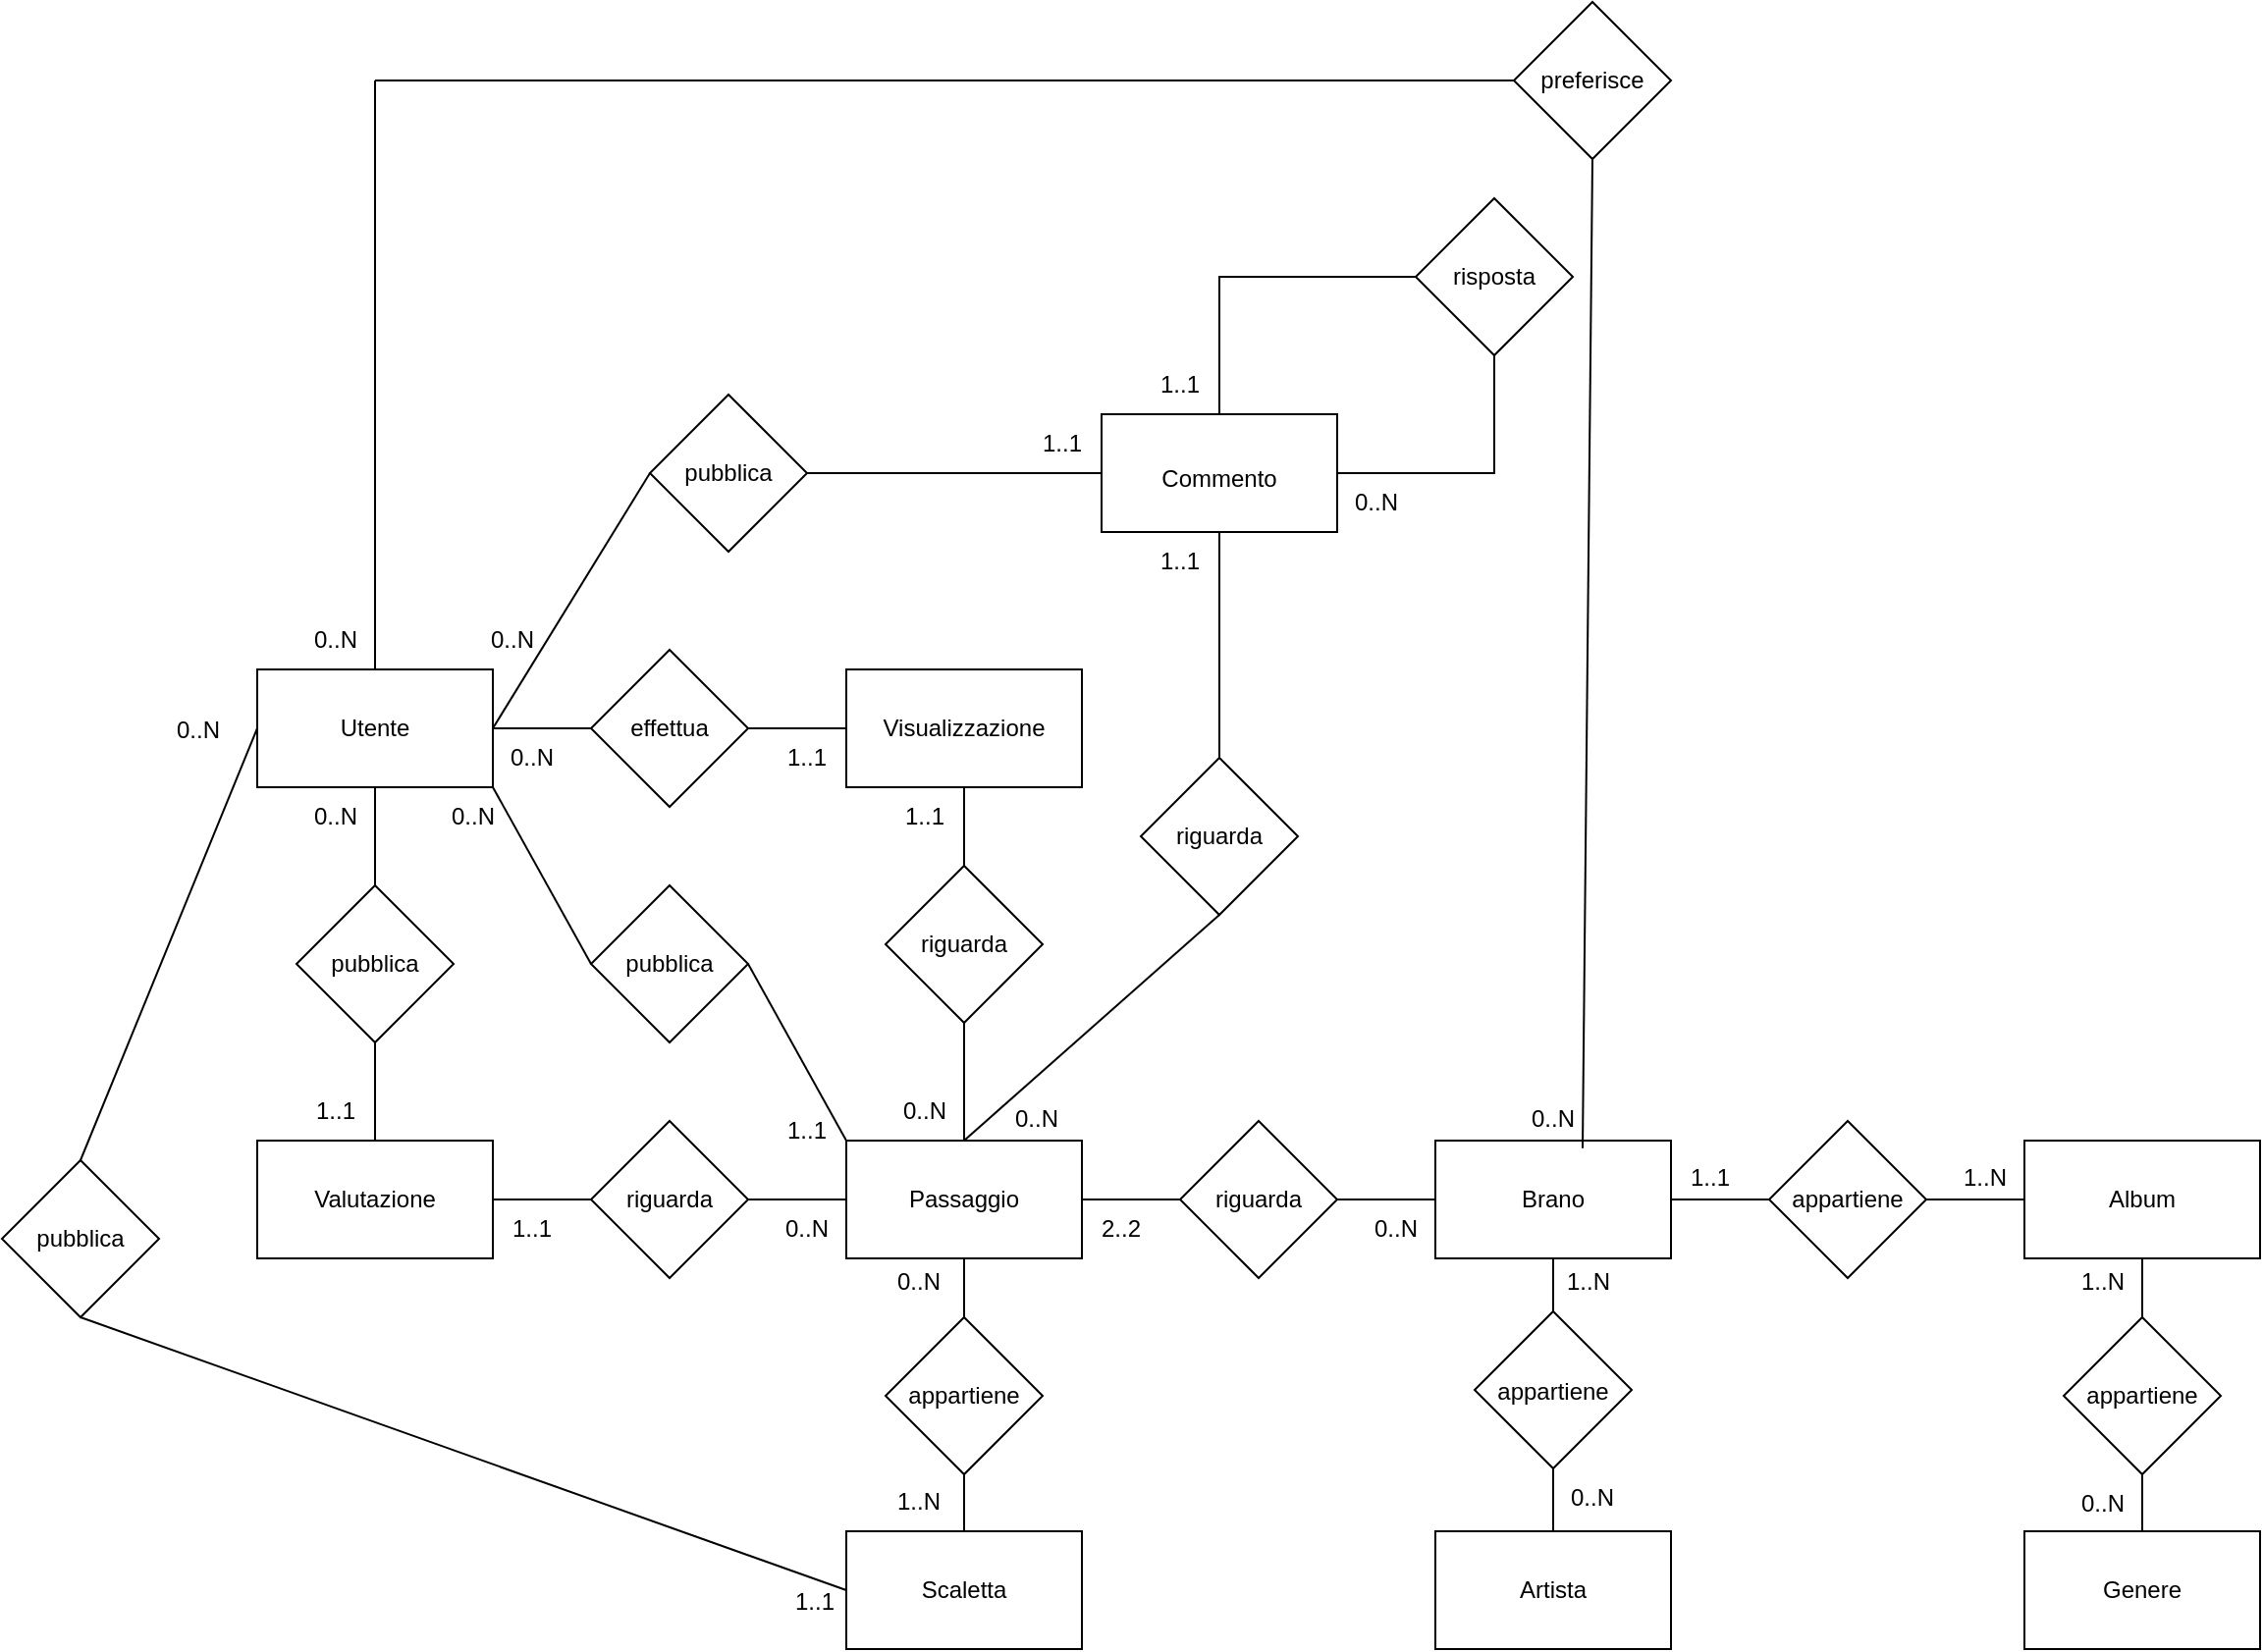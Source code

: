 <mxfile version="28.0.6">
  <diagram name="Pagina-1" id="jhPYMjSuJS69xjPvd-ij">
    <mxGraphModel dx="1577" dy="953" grid="1" gridSize="10" guides="1" tooltips="1" connect="1" arrows="1" fold="1" page="1" pageScale="1" pageWidth="827" pageHeight="1169" math="0" shadow="0">
      <root>
        <mxCell id="0" />
        <mxCell id="1" parent="0" />
        <mxCell id="xOA8A9y2l6n_lTVIBa95-1" value="" style="rounded=0;whiteSpace=wrap;html=1;" parent="1" vertex="1">
          <mxGeometry x="730" y="910" width="120" height="60" as="geometry" />
        </mxCell>
        <mxCell id="xOA8A9y2l6n_lTVIBa95-2" value="" style="rounded=0;whiteSpace=wrap;html=1;" parent="1" vertex="1">
          <mxGeometry x="730" y="1109" width="120" height="60" as="geometry" />
        </mxCell>
        <mxCell id="xOA8A9y2l6n_lTVIBa95-3" value="" style="rounded=0;whiteSpace=wrap;html=1;" parent="1" vertex="1">
          <mxGeometry x="1030" y="910" width="120" height="60" as="geometry" />
        </mxCell>
        <mxCell id="xOA8A9y2l6n_lTVIBa95-4" value="" style="rounded=0;whiteSpace=wrap;html=1;" parent="1" vertex="1">
          <mxGeometry x="1030" y="1109" width="120" height="60" as="geometry" />
        </mxCell>
        <mxCell id="xOA8A9y2l6n_lTVIBa95-5" value="" style="rounded=0;whiteSpace=wrap;html=1;" parent="1" vertex="1">
          <mxGeometry x="430" y="670" width="120" height="60" as="geometry" />
        </mxCell>
        <mxCell id="xOA8A9y2l6n_lTVIBa95-6" value="" style="rounded=0;whiteSpace=wrap;html=1;" parent="1" vertex="1">
          <mxGeometry x="560" y="540" width="120" height="60" as="geometry" />
        </mxCell>
        <mxCell id="xOA8A9y2l6n_lTVIBa95-7" value="" style="rounded=0;whiteSpace=wrap;html=1;" parent="1" vertex="1">
          <mxGeometry x="130" y="910" width="120" height="60" as="geometry" />
        </mxCell>
        <mxCell id="xOA8A9y2l6n_lTVIBa95-8" value="Brano" style="text;html=1;align=center;verticalAlign=middle;whiteSpace=wrap;rounded=0;" parent="1" vertex="1">
          <mxGeometry x="760" y="925" width="60" height="30" as="geometry" />
        </mxCell>
        <mxCell id="xOA8A9y2l6n_lTVIBa95-9" value="Artista" style="text;html=1;align=center;verticalAlign=middle;whiteSpace=wrap;rounded=0;" parent="1" vertex="1">
          <mxGeometry x="760" y="1124" width="60" height="30" as="geometry" />
        </mxCell>
        <mxCell id="xOA8A9y2l6n_lTVIBa95-10" value="Genere" style="text;html=1;align=center;verticalAlign=middle;whiteSpace=wrap;rounded=0;" parent="1" vertex="1">
          <mxGeometry x="1060" y="1124" width="60" height="30" as="geometry" />
        </mxCell>
        <mxCell id="xOA8A9y2l6n_lTVIBa95-11" value="Album" style="text;html=1;align=center;verticalAlign=middle;whiteSpace=wrap;rounded=0;" parent="1" vertex="1">
          <mxGeometry x="1060" y="925" width="60" height="30" as="geometry" />
        </mxCell>
        <mxCell id="xOA8A9y2l6n_lTVIBa95-12" value="Visualizzazione" style="text;html=1;align=center;verticalAlign=middle;whiteSpace=wrap;rounded=0;" parent="1" vertex="1">
          <mxGeometry x="460" y="685" width="60" height="30" as="geometry" />
        </mxCell>
        <mxCell id="xOA8A9y2l6n_lTVIBa95-13" value="Commento" style="text;html=1;align=center;verticalAlign=middle;whiteSpace=wrap;rounded=0;" parent="1" vertex="1">
          <mxGeometry x="590" y="560" width="60" height="25" as="geometry" />
        </mxCell>
        <mxCell id="xOA8A9y2l6n_lTVIBa95-14" value="Valutazione" style="text;html=1;align=center;verticalAlign=middle;whiteSpace=wrap;rounded=0;" parent="1" vertex="1">
          <mxGeometry x="160" y="925" width="60" height="30" as="geometry" />
        </mxCell>
        <mxCell id="xOA8A9y2l6n_lTVIBa95-15" value="" style="rounded=0;whiteSpace=wrap;html=1;" parent="1" vertex="1">
          <mxGeometry x="130" y="670" width="120" height="60" as="geometry" />
        </mxCell>
        <mxCell id="xOA8A9y2l6n_lTVIBa95-16" value="Utente" style="text;html=1;align=center;verticalAlign=middle;whiteSpace=wrap;rounded=0;" parent="1" vertex="1">
          <mxGeometry x="160" y="685" width="60" height="30" as="geometry" />
        </mxCell>
        <mxCell id="xOA8A9y2l6n_lTVIBa95-17" value="" style="rhombus;whiteSpace=wrap;html=1;" parent="1" vertex="1">
          <mxGeometry x="330" y="530" width="80" height="80" as="geometry" />
        </mxCell>
        <mxCell id="xOA8A9y2l6n_lTVIBa95-18" value="pubblica" style="text;html=1;align=center;verticalAlign=middle;whiteSpace=wrap;rounded=0;" parent="1" vertex="1">
          <mxGeometry x="340" y="555" width="60" height="30" as="geometry" />
        </mxCell>
        <mxCell id="xOA8A9y2l6n_lTVIBa95-19" value="" style="rhombus;whiteSpace=wrap;html=1;" parent="1" vertex="1">
          <mxGeometry x="150" y="780" width="80" height="80" as="geometry" />
        </mxCell>
        <mxCell id="xOA8A9y2l6n_lTVIBa95-20" value="pubblica" style="text;html=1;align=center;verticalAlign=middle;whiteSpace=wrap;rounded=0;" parent="1" vertex="1">
          <mxGeometry x="160" y="805" width="60" height="30" as="geometry" />
        </mxCell>
        <mxCell id="xOA8A9y2l6n_lTVIBa95-21" value="" style="endArrow=none;html=1;rounded=0;exitX=0.5;exitY=1;exitDx=0;exitDy=0;entryX=0.5;entryY=0;entryDx=0;entryDy=0;" parent="1" source="xOA8A9y2l6n_lTVIBa95-15" target="xOA8A9y2l6n_lTVIBa95-19" edge="1">
          <mxGeometry width="50" height="50" relative="1" as="geometry">
            <mxPoint x="330" y="760" as="sourcePoint" />
            <mxPoint x="380" y="710" as="targetPoint" />
          </mxGeometry>
        </mxCell>
        <mxCell id="xOA8A9y2l6n_lTVIBa95-22" value="" style="endArrow=none;html=1;rounded=0;exitX=0.5;exitY=1;exitDx=0;exitDy=0;entryX=0.5;entryY=0;entryDx=0;entryDy=0;" parent="1" source="xOA8A9y2l6n_lTVIBa95-19" target="xOA8A9y2l6n_lTVIBa95-7" edge="1">
          <mxGeometry width="50" height="50" relative="1" as="geometry">
            <mxPoint x="330" y="780" as="sourcePoint" />
            <mxPoint x="380" y="730" as="targetPoint" />
          </mxGeometry>
        </mxCell>
        <mxCell id="xOA8A9y2l6n_lTVIBa95-23" value="" style="endArrow=none;html=1;rounded=0;exitX=1;exitY=0.5;exitDx=0;exitDy=0;entryX=0;entryY=0.5;entryDx=0;entryDy=0;" parent="1" source="xOA8A9y2l6n_lTVIBa95-17" target="xOA8A9y2l6n_lTVIBa95-6" edge="1">
          <mxGeometry width="50" height="50" relative="1" as="geometry">
            <mxPoint x="330" y="760" as="sourcePoint" />
            <mxPoint x="380" y="710" as="targetPoint" />
          </mxGeometry>
        </mxCell>
        <mxCell id="xOA8A9y2l6n_lTVIBa95-24" value="" style="endArrow=none;html=1;rounded=0;exitX=1;exitY=0.5;exitDx=0;exitDy=0;entryX=0;entryY=0.5;entryDx=0;entryDy=0;" parent="1" source="xOA8A9y2l6n_lTVIBa95-15" target="xOA8A9y2l6n_lTVIBa95-17" edge="1">
          <mxGeometry width="50" height="50" relative="1" as="geometry">
            <mxPoint x="330" y="760" as="sourcePoint" />
            <mxPoint x="380" y="710" as="targetPoint" />
          </mxGeometry>
        </mxCell>
        <mxCell id="xOA8A9y2l6n_lTVIBa95-25" value="" style="rounded=0;whiteSpace=wrap;html=1;" parent="1" vertex="1">
          <mxGeometry x="430" y="910" width="120" height="60" as="geometry" />
        </mxCell>
        <mxCell id="xOA8A9y2l6n_lTVIBa95-26" value="Passaggio" style="text;html=1;align=center;verticalAlign=middle;whiteSpace=wrap;rounded=0;" parent="1" vertex="1">
          <mxGeometry x="460" y="925" width="60" height="30" as="geometry" />
        </mxCell>
        <mxCell id="xOA8A9y2l6n_lTVIBa95-27" value="" style="rhombus;whiteSpace=wrap;html=1;" parent="1" vertex="1">
          <mxGeometry x="300" y="900" width="80" height="80" as="geometry" />
        </mxCell>
        <mxCell id="xOA8A9y2l6n_lTVIBa95-28" value="riguarda" style="text;html=1;align=center;verticalAlign=middle;whiteSpace=wrap;rounded=0;" parent="1" vertex="1">
          <mxGeometry x="310" y="925" width="60" height="30" as="geometry" />
        </mxCell>
        <mxCell id="xOA8A9y2l6n_lTVIBa95-29" value="" style="endArrow=none;html=1;rounded=0;exitX=1;exitY=0.5;exitDx=0;exitDy=0;entryX=0;entryY=0.5;entryDx=0;entryDy=0;" parent="1" source="xOA8A9y2l6n_lTVIBa95-27" target="xOA8A9y2l6n_lTVIBa95-25" edge="1">
          <mxGeometry width="50" height="50" relative="1" as="geometry">
            <mxPoint x="450" y="830" as="sourcePoint" />
            <mxPoint x="500" y="780" as="targetPoint" />
          </mxGeometry>
        </mxCell>
        <mxCell id="xOA8A9y2l6n_lTVIBa95-30" value="" style="endArrow=none;html=1;rounded=0;exitX=0;exitY=0.5;exitDx=0;exitDy=0;entryX=1;entryY=0.5;entryDx=0;entryDy=0;" parent="1" source="xOA8A9y2l6n_lTVIBa95-27" target="xOA8A9y2l6n_lTVIBa95-7" edge="1">
          <mxGeometry width="50" height="50" relative="1" as="geometry">
            <mxPoint x="450" y="830" as="sourcePoint" />
            <mxPoint x="500" y="780" as="targetPoint" />
          </mxGeometry>
        </mxCell>
        <mxCell id="xOA8A9y2l6n_lTVIBa95-31" value="" style="rhombus;whiteSpace=wrap;html=1;" parent="1" vertex="1">
          <mxGeometry x="580" y="715" width="80" height="80" as="geometry" />
        </mxCell>
        <mxCell id="xOA8A9y2l6n_lTVIBa95-32" value="" style="endArrow=none;html=1;rounded=0;exitX=0.5;exitY=1;exitDx=0;exitDy=0;entryX=0.5;entryY=0;entryDx=0;entryDy=0;" parent="1" source="xOA8A9y2l6n_lTVIBa95-31" target="xOA8A9y2l6n_lTVIBa95-25" edge="1">
          <mxGeometry width="50" height="50" relative="1" as="geometry">
            <mxPoint x="450" y="830" as="sourcePoint" />
            <mxPoint x="500" y="780" as="targetPoint" />
          </mxGeometry>
        </mxCell>
        <mxCell id="xOA8A9y2l6n_lTVIBa95-33" value="" style="endArrow=none;html=1;rounded=0;exitX=0.5;exitY=0;exitDx=0;exitDy=0;entryX=0.5;entryY=1;entryDx=0;entryDy=0;" parent="1" source="xOA8A9y2l6n_lTVIBa95-31" target="xOA8A9y2l6n_lTVIBa95-6" edge="1">
          <mxGeometry width="50" height="50" relative="1" as="geometry">
            <mxPoint x="600" y="790" as="sourcePoint" />
            <mxPoint x="650" y="740" as="targetPoint" />
          </mxGeometry>
        </mxCell>
        <mxCell id="xOA8A9y2l6n_lTVIBa95-34" value="riguarda" style="text;html=1;align=center;verticalAlign=middle;whiteSpace=wrap;rounded=0;" parent="1" vertex="1">
          <mxGeometry x="590" y="740" width="60" height="30" as="geometry" />
        </mxCell>
        <mxCell id="xOA8A9y2l6n_lTVIBa95-35" value="" style="rhombus;whiteSpace=wrap;html=1;" parent="1" vertex="1">
          <mxGeometry x="300" y="780" width="80" height="80" as="geometry" />
        </mxCell>
        <mxCell id="xOA8A9y2l6n_lTVIBa95-36" value="pubblica" style="text;html=1;align=center;verticalAlign=middle;whiteSpace=wrap;rounded=0;" parent="1" vertex="1">
          <mxGeometry x="310" y="805" width="60" height="30" as="geometry" />
        </mxCell>
        <mxCell id="xOA8A9y2l6n_lTVIBa95-37" value="" style="endArrow=none;html=1;rounded=0;exitX=0;exitY=0.5;exitDx=0;exitDy=0;entryX=1;entryY=1;entryDx=0;entryDy=0;" parent="1" source="xOA8A9y2l6n_lTVIBa95-35" target="xOA8A9y2l6n_lTVIBa95-15" edge="1">
          <mxGeometry width="50" height="50" relative="1" as="geometry">
            <mxPoint x="310" y="850" as="sourcePoint" />
            <mxPoint x="360" y="800" as="targetPoint" />
          </mxGeometry>
        </mxCell>
        <mxCell id="xOA8A9y2l6n_lTVIBa95-38" value="" style="endArrow=none;html=1;rounded=0;exitX=1;exitY=0.5;exitDx=0;exitDy=0;entryX=0;entryY=0;entryDx=0;entryDy=0;" parent="1" source="xOA8A9y2l6n_lTVIBa95-35" target="xOA8A9y2l6n_lTVIBa95-25" edge="1">
          <mxGeometry width="50" height="50" relative="1" as="geometry">
            <mxPoint x="400" y="820" as="sourcePoint" />
            <mxPoint x="450" y="770" as="targetPoint" />
          </mxGeometry>
        </mxCell>
        <mxCell id="xOA8A9y2l6n_lTVIBa95-39" value="" style="rhombus;whiteSpace=wrap;html=1;" parent="1" vertex="1">
          <mxGeometry x="300" y="660" width="80" height="80" as="geometry" />
        </mxCell>
        <mxCell id="xOA8A9y2l6n_lTVIBa95-40" value="effettua" style="text;html=1;align=center;verticalAlign=middle;whiteSpace=wrap;rounded=0;" parent="1" vertex="1">
          <mxGeometry x="310" y="685" width="60" height="30" as="geometry" />
        </mxCell>
        <mxCell id="xOA8A9y2l6n_lTVIBa95-41" value="" style="rhombus;whiteSpace=wrap;html=1;" parent="1" vertex="1">
          <mxGeometry x="450" y="770" width="80" height="80" as="geometry" />
        </mxCell>
        <mxCell id="xOA8A9y2l6n_lTVIBa95-42" value="riguarda" style="text;html=1;align=center;verticalAlign=middle;whiteSpace=wrap;rounded=0;" parent="1" vertex="1">
          <mxGeometry x="460" y="795" width="60" height="30" as="geometry" />
        </mxCell>
        <mxCell id="xOA8A9y2l6n_lTVIBa95-43" value="" style="endArrow=none;html=1;rounded=0;exitX=1;exitY=0.5;exitDx=0;exitDy=0;entryX=0;entryY=0.5;entryDx=0;entryDy=0;" parent="1" source="xOA8A9y2l6n_lTVIBa95-39" target="xOA8A9y2l6n_lTVIBa95-5" edge="1">
          <mxGeometry width="50" height="50" relative="1" as="geometry">
            <mxPoint x="400" y="790" as="sourcePoint" />
            <mxPoint x="450" y="740" as="targetPoint" />
          </mxGeometry>
        </mxCell>
        <mxCell id="xOA8A9y2l6n_lTVIBa95-44" value="" style="endArrow=none;html=1;rounded=0;exitX=0;exitY=0.5;exitDx=0;exitDy=0;entryX=1;entryY=0.5;entryDx=0;entryDy=0;" parent="1" source="xOA8A9y2l6n_lTVIBa95-39" target="xOA8A9y2l6n_lTVIBa95-15" edge="1">
          <mxGeometry width="50" height="50" relative="1" as="geometry">
            <mxPoint x="430" y="650" as="sourcePoint" />
            <mxPoint x="480" y="600" as="targetPoint" />
          </mxGeometry>
        </mxCell>
        <mxCell id="xOA8A9y2l6n_lTVIBa95-45" value="" style="endArrow=none;html=1;rounded=0;entryX=0.5;entryY=1;entryDx=0;entryDy=0;exitX=0.5;exitY=0;exitDx=0;exitDy=0;" parent="1" source="xOA8A9y2l6n_lTVIBa95-41" target="xOA8A9y2l6n_lTVIBa95-5" edge="1">
          <mxGeometry width="50" height="50" relative="1" as="geometry">
            <mxPoint x="420" y="790" as="sourcePoint" />
            <mxPoint x="470" y="740" as="targetPoint" />
          </mxGeometry>
        </mxCell>
        <mxCell id="xOA8A9y2l6n_lTVIBa95-46" value="" style="endArrow=none;html=1;rounded=0;exitX=0.5;exitY=1;exitDx=0;exitDy=0;entryX=0.5;entryY=0;entryDx=0;entryDy=0;" parent="1" source="xOA8A9y2l6n_lTVIBa95-41" target="xOA8A9y2l6n_lTVIBa95-25" edge="1">
          <mxGeometry width="50" height="50" relative="1" as="geometry">
            <mxPoint x="400" y="790" as="sourcePoint" />
            <mxPoint x="490" y="910" as="targetPoint" />
          </mxGeometry>
        </mxCell>
        <mxCell id="xOA8A9y2l6n_lTVIBa95-47" value="" style="rhombus;whiteSpace=wrap;html=1;" parent="1" vertex="1">
          <mxGeometry x="600" y="900" width="80" height="80" as="geometry" />
        </mxCell>
        <mxCell id="xOA8A9y2l6n_lTVIBa95-48" value="" style="endArrow=none;html=1;rounded=0;exitX=1;exitY=0.5;exitDx=0;exitDy=0;entryX=0;entryY=0.5;entryDx=0;entryDy=0;" parent="1" source="xOA8A9y2l6n_lTVIBa95-25" target="xOA8A9y2l6n_lTVIBa95-47" edge="1">
          <mxGeometry width="50" height="50" relative="1" as="geometry">
            <mxPoint x="570" y="950" as="sourcePoint" />
            <mxPoint x="620" y="900" as="targetPoint" />
          </mxGeometry>
        </mxCell>
        <mxCell id="xOA8A9y2l6n_lTVIBa95-49" value="" style="endArrow=none;html=1;rounded=0;exitX=1;exitY=0.5;exitDx=0;exitDy=0;entryX=0;entryY=0.5;entryDx=0;entryDy=0;" parent="1" source="xOA8A9y2l6n_lTVIBa95-47" target="xOA8A9y2l6n_lTVIBa95-1" edge="1">
          <mxGeometry width="50" height="50" relative="1" as="geometry">
            <mxPoint x="730" y="900" as="sourcePoint" />
            <mxPoint x="780" y="850" as="targetPoint" />
          </mxGeometry>
        </mxCell>
        <mxCell id="xOA8A9y2l6n_lTVIBa95-50" value="riguarda" style="text;html=1;align=center;verticalAlign=middle;whiteSpace=wrap;rounded=0;" parent="1" vertex="1">
          <mxGeometry x="610" y="925" width="60" height="30" as="geometry" />
        </mxCell>
        <mxCell id="xOA8A9y2l6n_lTVIBa95-51" value="" style="rhombus;whiteSpace=wrap;html=1;" parent="1" vertex="1">
          <mxGeometry x="900" y="900" width="80" height="80" as="geometry" />
        </mxCell>
        <mxCell id="xOA8A9y2l6n_lTVIBa95-52" value="" style="endArrow=none;html=1;rounded=0;exitX=1;exitY=0.5;exitDx=0;exitDy=0;entryX=0;entryY=0.5;entryDx=0;entryDy=0;" parent="1" source="xOA8A9y2l6n_lTVIBa95-1" target="xOA8A9y2l6n_lTVIBa95-51" edge="1">
          <mxGeometry width="50" height="50" relative="1" as="geometry">
            <mxPoint x="920" y="1060" as="sourcePoint" />
            <mxPoint x="970" y="1010" as="targetPoint" />
          </mxGeometry>
        </mxCell>
        <mxCell id="xOA8A9y2l6n_lTVIBa95-53" value="" style="endArrow=none;html=1;rounded=0;exitX=1;exitY=0.5;exitDx=0;exitDy=0;entryX=0;entryY=0.5;entryDx=0;entryDy=0;" parent="1" source="xOA8A9y2l6n_lTVIBa95-51" target="xOA8A9y2l6n_lTVIBa95-3" edge="1">
          <mxGeometry width="50" height="50" relative="1" as="geometry">
            <mxPoint x="920" y="1060" as="sourcePoint" />
            <mxPoint x="970" y="1010" as="targetPoint" />
          </mxGeometry>
        </mxCell>
        <mxCell id="xOA8A9y2l6n_lTVIBa95-54" value="" style="rhombus;whiteSpace=wrap;html=1;" parent="1" vertex="1">
          <mxGeometry x="750" y="997" width="80" height="80" as="geometry" />
        </mxCell>
        <mxCell id="xOA8A9y2l6n_lTVIBa95-55" value="" style="endArrow=none;html=1;rounded=0;exitX=0.5;exitY=1;exitDx=0;exitDy=0;entryX=0.5;entryY=0;entryDx=0;entryDy=0;" parent="1" source="xOA8A9y2l6n_lTVIBa95-1" target="xOA8A9y2l6n_lTVIBa95-54" edge="1">
          <mxGeometry width="50" height="50" relative="1" as="geometry">
            <mxPoint x="1190" y="1050" as="sourcePoint" />
            <mxPoint x="1240" y="1000" as="targetPoint" />
          </mxGeometry>
        </mxCell>
        <mxCell id="xOA8A9y2l6n_lTVIBa95-56" value="" style="endArrow=none;html=1;rounded=0;entryX=0.5;entryY=0;entryDx=0;entryDy=0;exitX=0.5;exitY=1;exitDx=0;exitDy=0;" parent="1" source="xOA8A9y2l6n_lTVIBa95-54" target="xOA8A9y2l6n_lTVIBa95-2" edge="1">
          <mxGeometry width="50" height="50" relative="1" as="geometry">
            <mxPoint x="790" y="1080" as="sourcePoint" />
            <mxPoint x="860" y="1127" as="targetPoint" />
          </mxGeometry>
        </mxCell>
        <mxCell id="xOA8A9y2l6n_lTVIBa95-57" value="appartiene" style="text;html=1;align=center;verticalAlign=middle;whiteSpace=wrap;rounded=0;" parent="1" vertex="1">
          <mxGeometry x="910" y="925" width="60" height="30" as="geometry" />
        </mxCell>
        <mxCell id="xOA8A9y2l6n_lTVIBa95-58" value="appartiene" style="text;html=1;align=center;verticalAlign=middle;whiteSpace=wrap;rounded=0;" parent="1" vertex="1">
          <mxGeometry x="760" y="1023" width="60" height="30" as="geometry" />
        </mxCell>
        <mxCell id="xOA8A9y2l6n_lTVIBa95-59" value="" style="rhombus;whiteSpace=wrap;html=1;" parent="1" vertex="1">
          <mxGeometry x="1050" y="1000" width="80" height="80" as="geometry" />
        </mxCell>
        <mxCell id="xOA8A9y2l6n_lTVIBa95-60" value="" style="endArrow=none;html=1;rounded=0;exitX=0.5;exitY=0;exitDx=0;exitDy=0;entryX=0.5;entryY=1;entryDx=0;entryDy=0;" parent="1" source="xOA8A9y2l6n_lTVIBa95-4" target="xOA8A9y2l6n_lTVIBa95-59" edge="1">
          <mxGeometry width="50" height="50" relative="1" as="geometry">
            <mxPoint x="960" y="1070" as="sourcePoint" />
            <mxPoint x="1010" y="1020" as="targetPoint" />
          </mxGeometry>
        </mxCell>
        <mxCell id="xOA8A9y2l6n_lTVIBa95-61" value="" style="endArrow=none;html=1;rounded=0;exitX=0.5;exitY=0;exitDx=0;exitDy=0;entryX=0.5;entryY=1;entryDx=0;entryDy=0;" parent="1" source="xOA8A9y2l6n_lTVIBa95-59" target="xOA8A9y2l6n_lTVIBa95-3" edge="1">
          <mxGeometry width="50" height="50" relative="1" as="geometry">
            <mxPoint x="860" y="1080" as="sourcePoint" />
            <mxPoint x="910" y="1030" as="targetPoint" />
          </mxGeometry>
        </mxCell>
        <mxCell id="xOA8A9y2l6n_lTVIBa95-62" value="appartiene" style="text;html=1;align=center;verticalAlign=middle;whiteSpace=wrap;rounded=0;" parent="1" vertex="1">
          <mxGeometry x="1060" y="1025" width="60" height="30" as="geometry" />
        </mxCell>
        <mxCell id="xOA8A9y2l6n_lTVIBa95-63" value="0..N" style="text;html=1;align=center;verticalAlign=middle;whiteSpace=wrap;rounded=0;" parent="1" vertex="1">
          <mxGeometry x="140" y="730" width="60" height="30" as="geometry" />
        </mxCell>
        <mxCell id="xOA8A9y2l6n_lTVIBa95-64" value="1..1" style="text;html=1;align=center;verticalAlign=middle;whiteSpace=wrap;rounded=0;" parent="1" vertex="1">
          <mxGeometry x="140" y="880" width="60" height="30" as="geometry" />
        </mxCell>
        <mxCell id="xOA8A9y2l6n_lTVIBa95-65" value="1..1" style="text;html=1;align=center;verticalAlign=middle;whiteSpace=wrap;rounded=0;" parent="1" vertex="1">
          <mxGeometry x="240" y="940" width="60" height="30" as="geometry" />
        </mxCell>
        <mxCell id="xOA8A9y2l6n_lTVIBa95-66" value="0..N" style="text;html=1;align=center;verticalAlign=middle;whiteSpace=wrap;rounded=0;" parent="1" vertex="1">
          <mxGeometry x="380" y="940" width="60" height="30" as="geometry" />
        </mxCell>
        <mxCell id="xOA8A9y2l6n_lTVIBa95-67" value="2..2" style="text;html=1;align=center;verticalAlign=middle;whiteSpace=wrap;rounded=0;" parent="1" vertex="1">
          <mxGeometry x="540" y="940" width="60" height="30" as="geometry" />
        </mxCell>
        <mxCell id="xOA8A9y2l6n_lTVIBa95-68" value="0..N" style="text;html=1;align=center;verticalAlign=middle;whiteSpace=wrap;rounded=0;" parent="1" vertex="1">
          <mxGeometry x="680" y="940" width="60" height="30" as="geometry" />
        </mxCell>
        <mxCell id="xOA8A9y2l6n_lTVIBa95-69" value="0..N" style="text;html=1;align=center;verticalAlign=middle;whiteSpace=wrap;rounded=0;" parent="1" vertex="1">
          <mxGeometry x="230" y="640" width="60" height="30" as="geometry" />
        </mxCell>
        <mxCell id="xOA8A9y2l6n_lTVIBa95-70" value="1..1" style="text;html=1;align=center;verticalAlign=middle;whiteSpace=wrap;rounded=0;" parent="1" vertex="1">
          <mxGeometry x="510" y="540" width="60" height="30" as="geometry" />
        </mxCell>
        <mxCell id="xOA8A9y2l6n_lTVIBa95-71" value="" style="rhombus;whiteSpace=wrap;html=1;" parent="1" vertex="1">
          <mxGeometry x="720" y="430" width="80" height="80" as="geometry" />
        </mxCell>
        <mxCell id="xOA8A9y2l6n_lTVIBa95-72" value="risposta" style="text;html=1;align=center;verticalAlign=middle;whiteSpace=wrap;rounded=0;" parent="1" vertex="1">
          <mxGeometry x="730" y="455" width="60" height="30" as="geometry" />
        </mxCell>
        <mxCell id="xOA8A9y2l6n_lTVIBa95-73" value="" style="endArrow=none;html=1;rounded=0;exitX=0.5;exitY=0;exitDx=0;exitDy=0;entryX=0;entryY=0.5;entryDx=0;entryDy=0;" parent="1" source="xOA8A9y2l6n_lTVIBa95-6" target="xOA8A9y2l6n_lTVIBa95-71" edge="1">
          <mxGeometry width="50" height="50" relative="1" as="geometry">
            <mxPoint x="590" y="490" as="sourcePoint" />
            <mxPoint x="640" y="440" as="targetPoint" />
            <Array as="points">
              <mxPoint x="620" y="470" />
            </Array>
          </mxGeometry>
        </mxCell>
        <mxCell id="xOA8A9y2l6n_lTVIBa95-74" value="" style="endArrow=none;html=1;rounded=0;entryX=0.5;entryY=1;entryDx=0;entryDy=0;exitX=1;exitY=0.5;exitDx=0;exitDy=0;" parent="1" source="xOA8A9y2l6n_lTVIBa95-6" target="xOA8A9y2l6n_lTVIBa95-71" edge="1">
          <mxGeometry width="50" height="50" relative="1" as="geometry">
            <mxPoint x="730" y="610" as="sourcePoint" />
            <mxPoint x="780" y="560" as="targetPoint" />
            <Array as="points">
              <mxPoint x="760" y="570" />
            </Array>
          </mxGeometry>
        </mxCell>
        <mxCell id="xOA8A9y2l6n_lTVIBa95-75" value="1..1" style="text;html=1;align=center;verticalAlign=middle;whiteSpace=wrap;rounded=0;" parent="1" vertex="1">
          <mxGeometry x="570" y="510" width="60" height="30" as="geometry" />
        </mxCell>
        <mxCell id="xOA8A9y2l6n_lTVIBa95-76" value="0..N" style="text;html=1;align=center;verticalAlign=middle;whiteSpace=wrap;rounded=0;" parent="1" vertex="1">
          <mxGeometry x="670" y="570" width="60" height="30" as="geometry" />
        </mxCell>
        <mxCell id="xOA8A9y2l6n_lTVIBa95-77" value="0..N" style="text;html=1;align=center;verticalAlign=middle;whiteSpace=wrap;rounded=0;" parent="1" vertex="1">
          <mxGeometry x="240" y="700" width="60" height="30" as="geometry" />
        </mxCell>
        <mxCell id="xOA8A9y2l6n_lTVIBa95-78" value="1..1" style="text;html=1;align=center;verticalAlign=middle;whiteSpace=wrap;rounded=0;" parent="1" vertex="1">
          <mxGeometry x="380" y="700" width="60" height="30" as="geometry" />
        </mxCell>
        <mxCell id="xOA8A9y2l6n_lTVIBa95-79" value="1..1" style="text;html=1;align=center;verticalAlign=middle;whiteSpace=wrap;rounded=0;" parent="1" vertex="1">
          <mxGeometry x="440" y="730" width="60" height="30" as="geometry" />
        </mxCell>
        <mxCell id="xOA8A9y2l6n_lTVIBa95-80" value="0..N" style="text;html=1;align=center;verticalAlign=middle;whiteSpace=wrap;rounded=0;" parent="1" vertex="1">
          <mxGeometry x="440" y="880" width="60" height="30" as="geometry" />
        </mxCell>
        <mxCell id="xOA8A9y2l6n_lTVIBa95-81" value="0..N" style="text;html=1;align=center;verticalAlign=middle;whiteSpace=wrap;rounded=0;" parent="1" vertex="1">
          <mxGeometry x="210" y="730" width="60" height="30" as="geometry" />
        </mxCell>
        <mxCell id="xOA8A9y2l6n_lTVIBa95-82" value="1..1" style="text;html=1;align=center;verticalAlign=middle;whiteSpace=wrap;rounded=0;" parent="1" vertex="1">
          <mxGeometry x="380" y="890" width="60" height="30" as="geometry" />
        </mxCell>
        <mxCell id="xOA8A9y2l6n_lTVIBa95-83" value="1..1" style="text;html=1;align=center;verticalAlign=middle;whiteSpace=wrap;rounded=0;" parent="1" vertex="1">
          <mxGeometry x="570" y="600" width="60" height="30" as="geometry" />
        </mxCell>
        <mxCell id="xOA8A9y2l6n_lTVIBa95-84" value="0..N" style="text;html=1;align=center;verticalAlign=middle;whiteSpace=wrap;rounded=0;" parent="1" vertex="1">
          <mxGeometry x="497" y="884" width="60" height="30" as="geometry" />
        </mxCell>
        <mxCell id="xOA8A9y2l6n_lTVIBa95-85" value="1..N" style="text;html=1;align=center;verticalAlign=middle;whiteSpace=wrap;rounded=0;" parent="1" vertex="1">
          <mxGeometry x="1040" y="967" width="60" height="30" as="geometry" />
        </mxCell>
        <mxCell id="xOA8A9y2l6n_lTVIBa95-86" value="0..N" style="text;html=1;align=center;verticalAlign=middle;whiteSpace=wrap;rounded=0;" parent="1" vertex="1">
          <mxGeometry x="1040" y="1080" width="60" height="30" as="geometry" />
        </mxCell>
        <mxCell id="xOA8A9y2l6n_lTVIBa95-87" value="1..1" style="text;html=1;align=center;verticalAlign=middle;whiteSpace=wrap;rounded=0;" parent="1" vertex="1">
          <mxGeometry x="840" y="914" width="60" height="30" as="geometry" />
        </mxCell>
        <mxCell id="xOA8A9y2l6n_lTVIBa95-88" value="1..N" style="text;html=1;align=center;verticalAlign=middle;whiteSpace=wrap;rounded=0;" parent="1" vertex="1">
          <mxGeometry x="980" y="914" width="60" height="30" as="geometry" />
        </mxCell>
        <mxCell id="xOA8A9y2l6n_lTVIBa95-89" value="1..N" style="text;html=1;align=center;verticalAlign=middle;whiteSpace=wrap;rounded=0;" parent="1" vertex="1">
          <mxGeometry x="778" y="967" width="60" height="30" as="geometry" />
        </mxCell>
        <mxCell id="xOA8A9y2l6n_lTVIBa95-90" value="0..N" style="text;html=1;align=center;verticalAlign=middle;whiteSpace=wrap;rounded=0;" parent="1" vertex="1">
          <mxGeometry x="780" y="1077" width="60" height="30" as="geometry" />
        </mxCell>
        <mxCell id="xOA8A9y2l6n_lTVIBa95-91" value="" style="rounded=0;whiteSpace=wrap;html=1;" parent="1" vertex="1">
          <mxGeometry x="430" y="1109" width="120" height="60" as="geometry" />
        </mxCell>
        <mxCell id="xOA8A9y2l6n_lTVIBa95-92" value="" style="rhombus;whiteSpace=wrap;html=1;" parent="1" vertex="1">
          <mxGeometry x="450" y="1000" width="80" height="80" as="geometry" />
        </mxCell>
        <mxCell id="xOA8A9y2l6n_lTVIBa95-93" value="appartiene" style="text;html=1;align=center;verticalAlign=middle;whiteSpace=wrap;rounded=0;" parent="1" vertex="1">
          <mxGeometry x="460" y="1025" width="60" height="30" as="geometry" />
        </mxCell>
        <mxCell id="xOA8A9y2l6n_lTVIBa95-94" value="Scaletta" style="text;html=1;align=center;verticalAlign=middle;whiteSpace=wrap;rounded=0;" parent="1" vertex="1">
          <mxGeometry x="460" y="1124" width="60" height="30" as="geometry" />
        </mxCell>
        <mxCell id="xOA8A9y2l6n_lTVIBa95-95" value="" style="endArrow=none;html=1;rounded=0;exitX=0.5;exitY=0;exitDx=0;exitDy=0;entryX=0.5;entryY=1;entryDx=0;entryDy=0;" parent="1" source="xOA8A9y2l6n_lTVIBa95-91" target="xOA8A9y2l6n_lTVIBa95-92" edge="1">
          <mxGeometry width="50" height="50" relative="1" as="geometry">
            <mxPoint x="580" y="1080" as="sourcePoint" />
            <mxPoint x="630" y="1030" as="targetPoint" />
          </mxGeometry>
        </mxCell>
        <mxCell id="xOA8A9y2l6n_lTVIBa95-96" value="" style="endArrow=none;html=1;rounded=0;exitX=0.5;exitY=0;exitDx=0;exitDy=0;entryX=0.5;entryY=1;entryDx=0;entryDy=0;" parent="1" source="xOA8A9y2l6n_lTVIBa95-92" target="xOA8A9y2l6n_lTVIBa95-25" edge="1">
          <mxGeometry width="50" height="50" relative="1" as="geometry">
            <mxPoint x="580" y="1060" as="sourcePoint" />
            <mxPoint x="630" y="1010" as="targetPoint" />
          </mxGeometry>
        </mxCell>
        <mxCell id="xOA8A9y2l6n_lTVIBa95-97" value="0..N" style="text;html=1;align=center;verticalAlign=middle;whiteSpace=wrap;rounded=0;" parent="1" vertex="1">
          <mxGeometry x="437" y="967" width="60" height="30" as="geometry" />
        </mxCell>
        <mxCell id="xOA8A9y2l6n_lTVIBa95-98" value="1..N" style="text;html=1;align=center;verticalAlign=middle;whiteSpace=wrap;rounded=0;" parent="1" vertex="1">
          <mxGeometry x="437" y="1079" width="60" height="30" as="geometry" />
        </mxCell>
        <mxCell id="KjzTa_BWkRy0AgXPu6fw-1" value="" style="endArrow=none;html=1;rounded=0;exitX=0;exitY=0.5;exitDx=0;exitDy=0;entryX=0.5;entryY=1;entryDx=0;entryDy=0;" parent="1" source="xOA8A9y2l6n_lTVIBa95-91" target="KjzTa_BWkRy0AgXPu6fw-2" edge="1">
          <mxGeometry width="50" height="50" relative="1" as="geometry">
            <mxPoint x="360" y="1000" as="sourcePoint" />
            <mxPoint x="40" y="1000" as="targetPoint" />
          </mxGeometry>
        </mxCell>
        <mxCell id="KjzTa_BWkRy0AgXPu6fw-2" value="" style="rhombus;whiteSpace=wrap;html=1;" parent="1" vertex="1">
          <mxGeometry y="920" width="80" height="80" as="geometry" />
        </mxCell>
        <mxCell id="KjzTa_BWkRy0AgXPu6fw-3" value="pubblica" style="text;html=1;align=center;verticalAlign=middle;whiteSpace=wrap;rounded=0;" parent="1" vertex="1">
          <mxGeometry x="10" y="945" width="60" height="30" as="geometry" />
        </mxCell>
        <mxCell id="KjzTa_BWkRy0AgXPu6fw-4" value="" style="endArrow=none;html=1;rounded=0;exitX=0.5;exitY=0;exitDx=0;exitDy=0;entryX=0;entryY=0.5;entryDx=0;entryDy=0;" parent="1" source="KjzTa_BWkRy0AgXPu6fw-2" target="xOA8A9y2l6n_lTVIBa95-15" edge="1">
          <mxGeometry width="50" height="50" relative="1" as="geometry">
            <mxPoint x="210" y="1000" as="sourcePoint" />
            <mxPoint x="260" y="950" as="targetPoint" />
          </mxGeometry>
        </mxCell>
        <mxCell id="KjzTa_BWkRy0AgXPu6fw-5" value="1..1" style="text;html=1;align=center;verticalAlign=middle;whiteSpace=wrap;rounded=0;" parent="1" vertex="1">
          <mxGeometry x="384" y="1130" width="60" height="30" as="geometry" />
        </mxCell>
        <mxCell id="KjzTa_BWkRy0AgXPu6fw-6" value="0..N" style="text;html=1;align=center;verticalAlign=middle;whiteSpace=wrap;rounded=0;" parent="1" vertex="1">
          <mxGeometry x="70" y="686" width="60" height="30" as="geometry" />
        </mxCell>
        <mxCell id="9TYKQeWXKFEsmZdE8c-P-1" value="" style="rhombus;whiteSpace=wrap;html=1;" vertex="1" parent="1">
          <mxGeometry x="770" y="330" width="80" height="80" as="geometry" />
        </mxCell>
        <mxCell id="9TYKQeWXKFEsmZdE8c-P-2" value="preferisce" style="text;html=1;align=center;verticalAlign=middle;whiteSpace=wrap;rounded=0;" vertex="1" parent="1">
          <mxGeometry x="780" y="355" width="60" height="30" as="geometry" />
        </mxCell>
        <mxCell id="9TYKQeWXKFEsmZdE8c-P-3" value="" style="endArrow=none;html=1;rounded=0;exitX=0.5;exitY=0;exitDx=0;exitDy=0;" edge="1" parent="1" source="xOA8A9y2l6n_lTVIBa95-15">
          <mxGeometry width="50" height="50" relative="1" as="geometry">
            <mxPoint x="480" y="680" as="sourcePoint" />
            <mxPoint x="190" y="370" as="targetPoint" />
          </mxGeometry>
        </mxCell>
        <mxCell id="9TYKQeWXKFEsmZdE8c-P-4" value="" style="endArrow=none;html=1;rounded=0;entryX=0;entryY=0.5;entryDx=0;entryDy=0;" edge="1" parent="1" target="9TYKQeWXKFEsmZdE8c-P-1">
          <mxGeometry width="50" height="50" relative="1" as="geometry">
            <mxPoint x="190" y="370" as="sourcePoint" />
            <mxPoint x="370" y="320" as="targetPoint" />
          </mxGeometry>
        </mxCell>
        <mxCell id="9TYKQeWXKFEsmZdE8c-P-5" value="" style="endArrow=none;html=1;rounded=0;exitX=0.5;exitY=1;exitDx=0;exitDy=0;entryX=0.625;entryY=0.064;entryDx=0;entryDy=0;entryPerimeter=0;" edge="1" parent="1" source="9TYKQeWXKFEsmZdE8c-P-1" target="xOA8A9y2l6n_lTVIBa95-1">
          <mxGeometry width="50" height="50" relative="1" as="geometry">
            <mxPoint x="850" y="660" as="sourcePoint" />
            <mxPoint x="900" y="610" as="targetPoint" />
          </mxGeometry>
        </mxCell>
        <mxCell id="9TYKQeWXKFEsmZdE8c-P-6" value="0..N" style="text;html=1;align=center;verticalAlign=middle;whiteSpace=wrap;rounded=0;" vertex="1" parent="1">
          <mxGeometry x="140" y="640" width="60" height="30" as="geometry" />
        </mxCell>
        <mxCell id="9TYKQeWXKFEsmZdE8c-P-7" value="0..N" style="text;html=1;align=center;verticalAlign=middle;whiteSpace=wrap;rounded=0;" vertex="1" parent="1">
          <mxGeometry x="760" y="884" width="60" height="30" as="geometry" />
        </mxCell>
      </root>
    </mxGraphModel>
  </diagram>
</mxfile>
